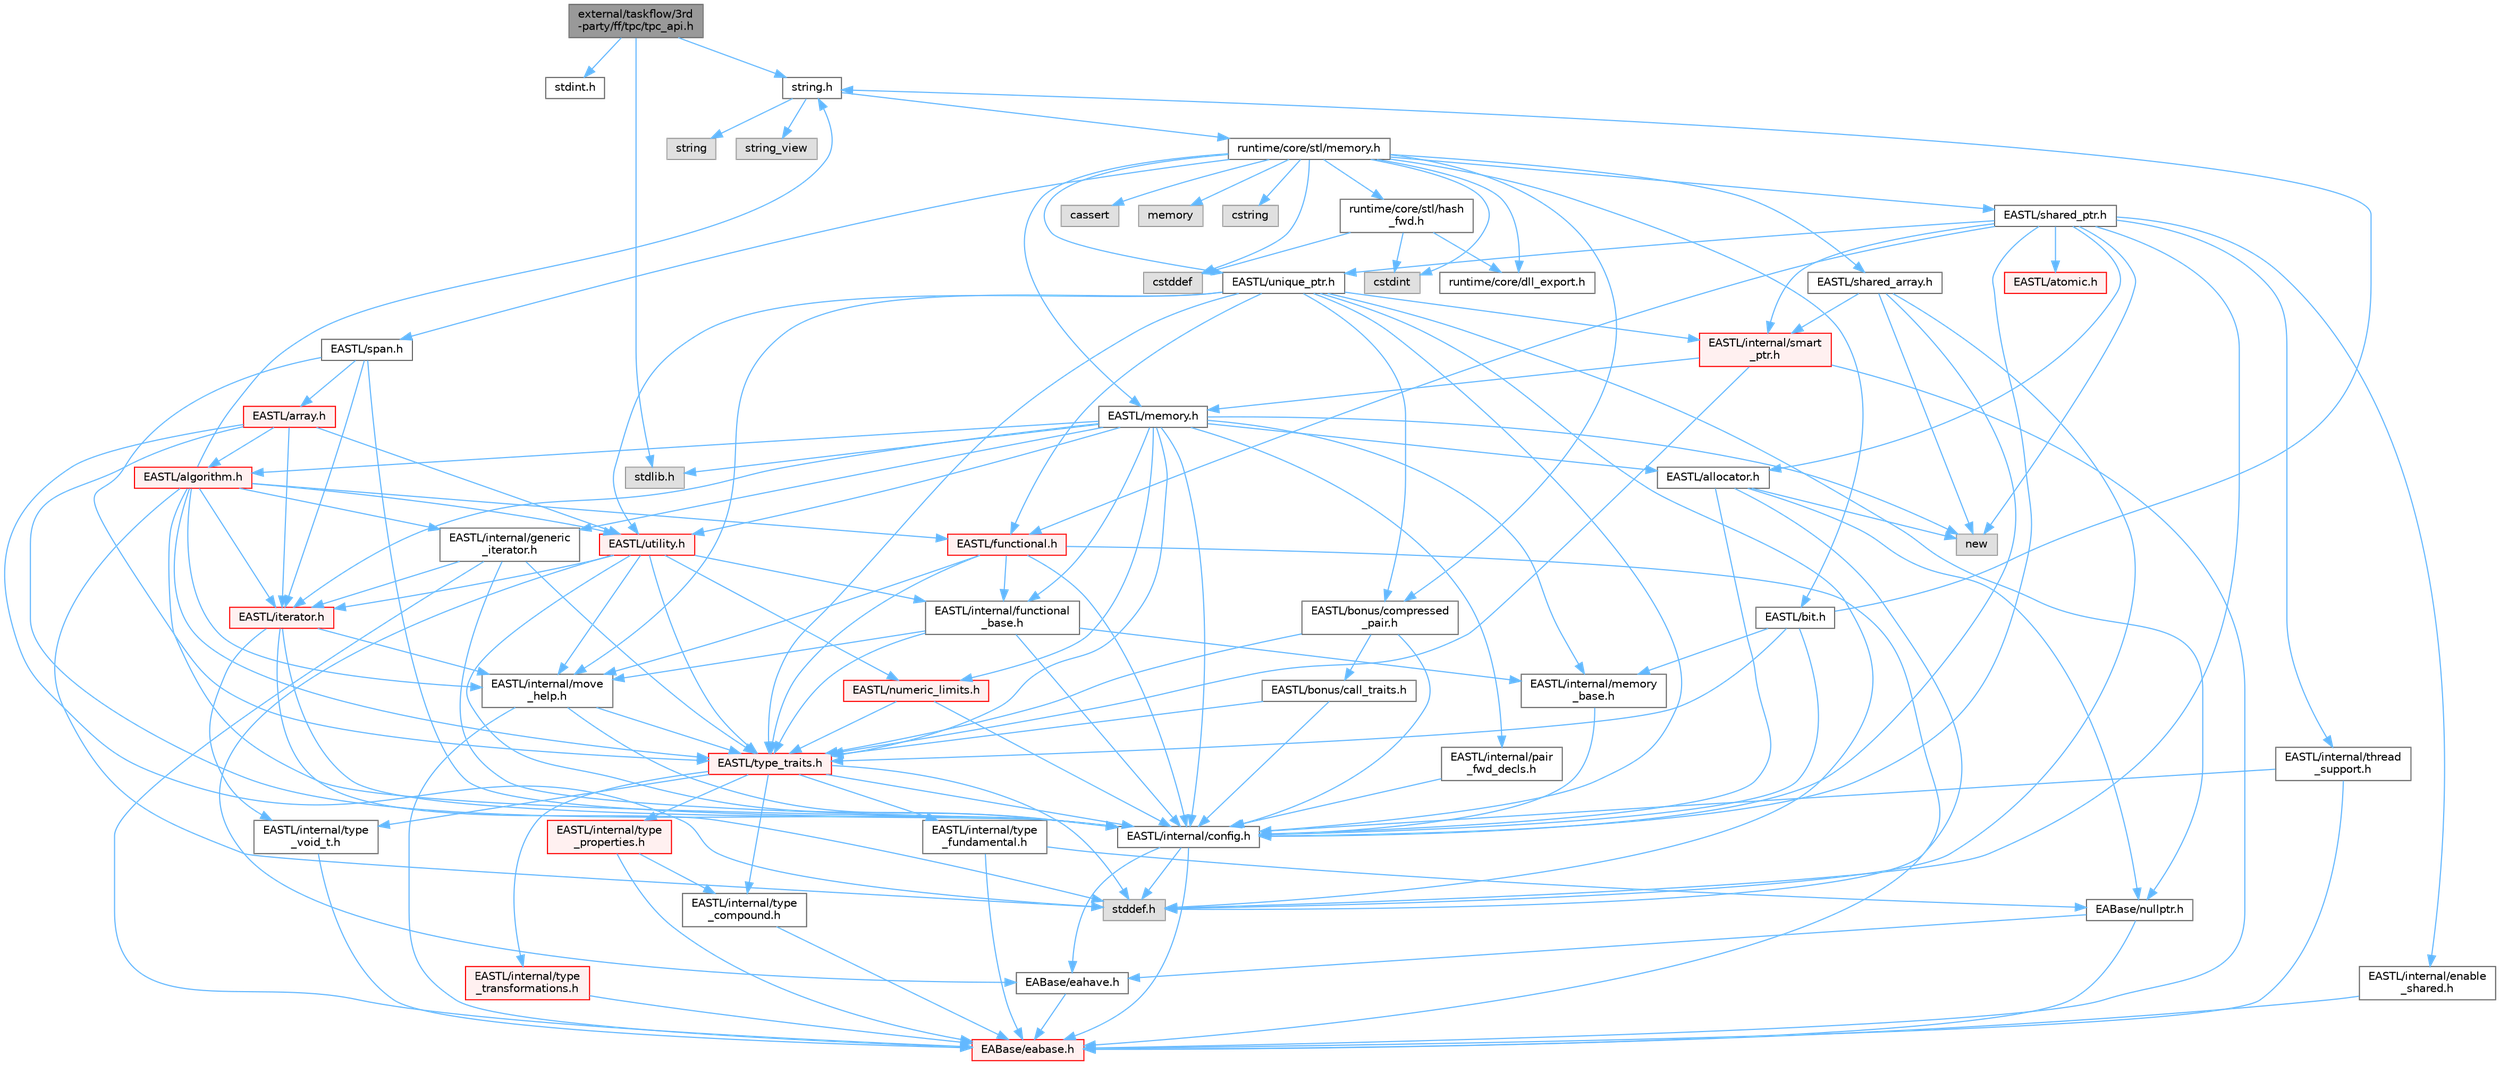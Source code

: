 digraph "external/taskflow/3rd-party/ff/tpc/tpc_api.h"
{
 // LATEX_PDF_SIZE
  bgcolor="transparent";
  edge [fontname=Helvetica,fontsize=10,labelfontname=Helvetica,labelfontsize=10];
  node [fontname=Helvetica,fontsize=10,shape=box,height=0.2,width=0.4];
  Node1 [id="Node000001",label="external/taskflow/3rd\l-party/ff/tpc/tpc_api.h",height=0.2,width=0.4,color="gray40", fillcolor="grey60", style="filled", fontcolor="black",tooltip="ThreadPoolComposer API for hardware threadpool integration. Low-level API to interface hardware accel..."];
  Node1 -> Node2 [id="edge1_Node000001_Node000002",color="steelblue1",style="solid",tooltip=" "];
  Node2 [id="Node000002",label="stdint.h",height=0.2,width=0.4,color="grey40", fillcolor="white", style="filled",URL="$stdint_8h.html",tooltip=" "];
  Node1 -> Node3 [id="edge2_Node000001_Node000003",color="steelblue1",style="solid",tooltip=" "];
  Node3 [id="Node000003",label="stdlib.h",height=0.2,width=0.4,color="grey60", fillcolor="#E0E0E0", style="filled",tooltip=" "];
  Node1 -> Node4 [id="edge3_Node000001_Node000004",color="steelblue1",style="solid",tooltip=" "];
  Node4 [id="Node000004",label="string.h",height=0.2,width=0.4,color="grey40", fillcolor="white", style="filled",URL="$string_8h.html",tooltip=" "];
  Node4 -> Node5 [id="edge4_Node000004_Node000005",color="steelblue1",style="solid",tooltip=" "];
  Node5 [id="Node000005",label="string",height=0.2,width=0.4,color="grey60", fillcolor="#E0E0E0", style="filled",tooltip=" "];
  Node4 -> Node6 [id="edge5_Node000004_Node000006",color="steelblue1",style="solid",tooltip=" "];
  Node6 [id="Node000006",label="string_view",height=0.2,width=0.4,color="grey60", fillcolor="#E0E0E0", style="filled",tooltip=" "];
  Node4 -> Node7 [id="edge6_Node000004_Node000007",color="steelblue1",style="solid",tooltip=" "];
  Node7 [id="Node000007",label="runtime/core/stl/memory.h",height=0.2,width=0.4,color="grey40", fillcolor="white", style="filled",URL="$runtime_2core_2stl_2memory_8h.html",tooltip=" "];
  Node7 -> Node8 [id="edge7_Node000007_Node000008",color="steelblue1",style="solid",tooltip=" "];
  Node8 [id="Node000008",label="cstddef",height=0.2,width=0.4,color="grey60", fillcolor="#E0E0E0", style="filled",tooltip=" "];
  Node7 -> Node9 [id="edge8_Node000007_Node000009",color="steelblue1",style="solid",tooltip=" "];
  Node9 [id="Node000009",label="cstdint",height=0.2,width=0.4,color="grey60", fillcolor="#E0E0E0", style="filled",tooltip=" "];
  Node7 -> Node10 [id="edge9_Node000007_Node000010",color="steelblue1",style="solid",tooltip=" "];
  Node10 [id="Node000010",label="cassert",height=0.2,width=0.4,color="grey60", fillcolor="#E0E0E0", style="filled",tooltip=" "];
  Node7 -> Node11 [id="edge10_Node000007_Node000011",color="steelblue1",style="solid",tooltip=" "];
  Node11 [id="Node000011",label="memory",height=0.2,width=0.4,color="grey60", fillcolor="#E0E0E0", style="filled",tooltip=" "];
  Node7 -> Node12 [id="edge11_Node000007_Node000012",color="steelblue1",style="solid",tooltip=" "];
  Node12 [id="Node000012",label="cstring",height=0.2,width=0.4,color="grey60", fillcolor="#E0E0E0", style="filled",tooltip=" "];
  Node7 -> Node13 [id="edge12_Node000007_Node000013",color="steelblue1",style="solid",tooltip=" "];
  Node13 [id="Node000013",label="EASTL/bit.h",height=0.2,width=0.4,color="grey40", fillcolor="white", style="filled",URL="$bit_8h.html",tooltip=" "];
  Node13 -> Node14 [id="edge13_Node000013_Node000014",color="steelblue1",style="solid",tooltip=" "];
  Node14 [id="Node000014",label="EASTL/internal/config.h",height=0.2,width=0.4,color="grey40", fillcolor="white", style="filled",URL="$runtime_2_e_a_s_t_l_2include_2_e_a_s_t_l_2internal_2config_8h.html",tooltip=" "];
  Node14 -> Node15 [id="edge14_Node000014_Node000015",color="steelblue1",style="solid",tooltip=" "];
  Node15 [id="Node000015",label="EABase/eabase.h",height=0.2,width=0.4,color="red", fillcolor="#FFF0F0", style="filled",URL="$eabase_8h.html",tooltip=" "];
  Node14 -> Node21 [id="edge15_Node000014_Node000021",color="steelblue1",style="solid",tooltip=" "];
  Node21 [id="Node000021",label="EABase/eahave.h",height=0.2,width=0.4,color="grey40", fillcolor="white", style="filled",URL="$eahave_8h.html",tooltip=" "];
  Node21 -> Node15 [id="edge16_Node000021_Node000015",color="steelblue1",style="solid",tooltip=" "];
  Node14 -> Node22 [id="edge17_Node000014_Node000022",color="steelblue1",style="solid",tooltip=" "];
  Node22 [id="Node000022",label="stddef.h",height=0.2,width=0.4,color="grey60", fillcolor="#E0E0E0", style="filled",tooltip=" "];
  Node13 -> Node23 [id="edge18_Node000013_Node000023",color="steelblue1",style="solid",tooltip=" "];
  Node23 [id="Node000023",label="EASTL/internal/memory\l_base.h",height=0.2,width=0.4,color="grey40", fillcolor="white", style="filled",URL="$memory__base_8h.html",tooltip=" "];
  Node23 -> Node14 [id="edge19_Node000023_Node000014",color="steelblue1",style="solid",tooltip=" "];
  Node13 -> Node24 [id="edge20_Node000013_Node000024",color="steelblue1",style="solid",tooltip=" "];
  Node24 [id="Node000024",label="EASTL/type_traits.h",height=0.2,width=0.4,color="red", fillcolor="#FFF0F0", style="filled",URL="$_e_a_s_t_l_2include_2_e_a_s_t_l_2type__traits_8h.html",tooltip=" "];
  Node24 -> Node14 [id="edge21_Node000024_Node000014",color="steelblue1",style="solid",tooltip=" "];
  Node24 -> Node22 [id="edge22_Node000024_Node000022",color="steelblue1",style="solid",tooltip=" "];
  Node24 -> Node25 [id="edge23_Node000024_Node000025",color="steelblue1",style="solid",tooltip=" "];
  Node25 [id="Node000025",label="EASTL/internal/type\l_fundamental.h",height=0.2,width=0.4,color="grey40", fillcolor="white", style="filled",URL="$type__fundamental_8h.html",tooltip=" "];
  Node25 -> Node15 [id="edge24_Node000025_Node000015",color="steelblue1",style="solid",tooltip=" "];
  Node25 -> Node26 [id="edge25_Node000025_Node000026",color="steelblue1",style="solid",tooltip=" "];
  Node26 [id="Node000026",label="EABase/nullptr.h",height=0.2,width=0.4,color="grey40", fillcolor="white", style="filled",URL="$nullptr_8h.html",tooltip=" "];
  Node26 -> Node15 [id="edge26_Node000026_Node000015",color="steelblue1",style="solid",tooltip=" "];
  Node26 -> Node21 [id="edge27_Node000026_Node000021",color="steelblue1",style="solid",tooltip=" "];
  Node24 -> Node27 [id="edge28_Node000024_Node000027",color="steelblue1",style="solid",tooltip=" "];
  Node27 [id="Node000027",label="EASTL/internal/type\l_transformations.h",height=0.2,width=0.4,color="red", fillcolor="#FFF0F0", style="filled",URL="$type__transformations_8h.html",tooltip=" "];
  Node27 -> Node15 [id="edge29_Node000027_Node000015",color="steelblue1",style="solid",tooltip=" "];
  Node24 -> Node29 [id="edge30_Node000024_Node000029",color="steelblue1",style="solid",tooltip=" "];
  Node29 [id="Node000029",label="EASTL/internal/type\l_void_t.h",height=0.2,width=0.4,color="grey40", fillcolor="white", style="filled",URL="$type__void__t_8h.html",tooltip=" "];
  Node29 -> Node15 [id="edge31_Node000029_Node000015",color="steelblue1",style="solid",tooltip=" "];
  Node24 -> Node30 [id="edge32_Node000024_Node000030",color="steelblue1",style="solid",tooltip=" "];
  Node30 [id="Node000030",label="EASTL/internal/type\l_properties.h",height=0.2,width=0.4,color="red", fillcolor="#FFF0F0", style="filled",URL="$type__properties_8h.html",tooltip=" "];
  Node30 -> Node15 [id="edge33_Node000030_Node000015",color="steelblue1",style="solid",tooltip=" "];
  Node30 -> Node31 [id="edge34_Node000030_Node000031",color="steelblue1",style="solid",tooltip=" "];
  Node31 [id="Node000031",label="EASTL/internal/type\l_compound.h",height=0.2,width=0.4,color="grey40", fillcolor="white", style="filled",URL="$type__compound_8h.html",tooltip=" "];
  Node31 -> Node15 [id="edge35_Node000031_Node000015",color="steelblue1",style="solid",tooltip=" "];
  Node24 -> Node31 [id="edge36_Node000024_Node000031",color="steelblue1",style="solid",tooltip=" "];
  Node13 -> Node4 [id="edge37_Node000013_Node000004",color="steelblue1",style="solid",tooltip=" "];
  Node7 -> Node34 [id="edge38_Node000007_Node000034",color="steelblue1",style="solid",tooltip=" "];
  Node34 [id="Node000034",label="EASTL/memory.h",height=0.2,width=0.4,color="grey40", fillcolor="white", style="filled",URL="$runtime_2_e_a_s_t_l_2include_2_e_a_s_t_l_2memory_8h.html",tooltip=" "];
  Node34 -> Node14 [id="edge39_Node000034_Node000014",color="steelblue1",style="solid",tooltip=" "];
  Node34 -> Node23 [id="edge40_Node000034_Node000023",color="steelblue1",style="solid",tooltip=" "];
  Node34 -> Node35 [id="edge41_Node000034_Node000035",color="steelblue1",style="solid",tooltip=" "];
  Node35 [id="Node000035",label="EASTL/internal/generic\l_iterator.h",height=0.2,width=0.4,color="grey40", fillcolor="white", style="filled",URL="$generic__iterator_8h.html",tooltip=" "];
  Node35 -> Node15 [id="edge42_Node000035_Node000015",color="steelblue1",style="solid",tooltip=" "];
  Node35 -> Node14 [id="edge43_Node000035_Node000014",color="steelblue1",style="solid",tooltip=" "];
  Node35 -> Node36 [id="edge44_Node000035_Node000036",color="steelblue1",style="solid",tooltip=" "];
  Node36 [id="Node000036",label="EASTL/iterator.h",height=0.2,width=0.4,color="red", fillcolor="#FFF0F0", style="filled",URL="$_e_a_s_t_l_2include_2_e_a_s_t_l_2iterator_8h.html",tooltip=" "];
  Node36 -> Node14 [id="edge45_Node000036_Node000014",color="steelblue1",style="solid",tooltip=" "];
  Node36 -> Node37 [id="edge46_Node000036_Node000037",color="steelblue1",style="solid",tooltip=" "];
  Node37 [id="Node000037",label="EASTL/internal/move\l_help.h",height=0.2,width=0.4,color="grey40", fillcolor="white", style="filled",URL="$move__help_8h.html",tooltip=" "];
  Node37 -> Node15 [id="edge47_Node000037_Node000015",color="steelblue1",style="solid",tooltip=" "];
  Node37 -> Node14 [id="edge48_Node000037_Node000014",color="steelblue1",style="solid",tooltip=" "];
  Node37 -> Node24 [id="edge49_Node000037_Node000024",color="steelblue1",style="solid",tooltip=" "];
  Node36 -> Node29 [id="edge50_Node000036_Node000029",color="steelblue1",style="solid",tooltip=" "];
  Node36 -> Node22 [id="edge51_Node000036_Node000022",color="steelblue1",style="solid",tooltip=" "];
  Node35 -> Node24 [id="edge52_Node000035_Node000024",color="steelblue1",style="solid",tooltip=" "];
  Node34 -> Node39 [id="edge53_Node000034_Node000039",color="steelblue1",style="solid",tooltip=" "];
  Node39 [id="Node000039",label="EASTL/internal/pair\l_fwd_decls.h",height=0.2,width=0.4,color="grey40", fillcolor="white", style="filled",URL="$pair__fwd__decls_8h.html",tooltip=" "];
  Node39 -> Node14 [id="edge54_Node000039_Node000014",color="steelblue1",style="solid",tooltip=" "];
  Node34 -> Node40 [id="edge55_Node000034_Node000040",color="steelblue1",style="solid",tooltip=" "];
  Node40 [id="Node000040",label="EASTL/internal/functional\l_base.h",height=0.2,width=0.4,color="grey40", fillcolor="white", style="filled",URL="$functional__base_8h.html",tooltip=" "];
  Node40 -> Node14 [id="edge56_Node000040_Node000014",color="steelblue1",style="solid",tooltip=" "];
  Node40 -> Node23 [id="edge57_Node000040_Node000023",color="steelblue1",style="solid",tooltip=" "];
  Node40 -> Node37 [id="edge58_Node000040_Node000037",color="steelblue1",style="solid",tooltip=" "];
  Node40 -> Node24 [id="edge59_Node000040_Node000024",color="steelblue1",style="solid",tooltip=" "];
  Node34 -> Node41 [id="edge60_Node000034_Node000041",color="steelblue1",style="solid",tooltip=" "];
  Node41 [id="Node000041",label="EASTL/algorithm.h",height=0.2,width=0.4,color="red", fillcolor="#FFF0F0", style="filled",URL="$_e_a_s_t_l_2include_2_e_a_s_t_l_2algorithm_8h.html",tooltip=" "];
  Node41 -> Node14 [id="edge61_Node000041_Node000014",color="steelblue1",style="solid",tooltip=" "];
  Node41 -> Node24 [id="edge62_Node000041_Node000024",color="steelblue1",style="solid",tooltip=" "];
  Node41 -> Node37 [id="edge63_Node000041_Node000037",color="steelblue1",style="solid",tooltip=" "];
  Node41 -> Node36 [id="edge64_Node000041_Node000036",color="steelblue1",style="solid",tooltip=" "];
  Node41 -> Node44 [id="edge65_Node000041_Node000044",color="steelblue1",style="solid",tooltip=" "];
  Node44 [id="Node000044",label="EASTL/functional.h",height=0.2,width=0.4,color="red", fillcolor="#FFF0F0", style="filled",URL="$_e_a_s_t_l_2include_2_e_a_s_t_l_2functional_8h.html",tooltip=" "];
  Node44 -> Node15 [id="edge66_Node000044_Node000015",color="steelblue1",style="solid",tooltip=" "];
  Node44 -> Node14 [id="edge67_Node000044_Node000014",color="steelblue1",style="solid",tooltip=" "];
  Node44 -> Node37 [id="edge68_Node000044_Node000037",color="steelblue1",style="solid",tooltip=" "];
  Node44 -> Node24 [id="edge69_Node000044_Node000024",color="steelblue1",style="solid",tooltip=" "];
  Node44 -> Node40 [id="edge70_Node000044_Node000040",color="steelblue1",style="solid",tooltip=" "];
  Node41 -> Node51 [id="edge71_Node000041_Node000051",color="steelblue1",style="solid",tooltip=" "];
  Node51 [id="Node000051",label="EASTL/utility.h",height=0.2,width=0.4,color="red", fillcolor="#FFF0F0", style="filled",URL="$runtime_2_e_a_s_t_l_2include_2_e_a_s_t_l_2utility_8h.html",tooltip=" "];
  Node51 -> Node14 [id="edge72_Node000051_Node000014",color="steelblue1",style="solid",tooltip=" "];
  Node51 -> Node24 [id="edge73_Node000051_Node000024",color="steelblue1",style="solid",tooltip=" "];
  Node51 -> Node36 [id="edge74_Node000051_Node000036",color="steelblue1",style="solid",tooltip=" "];
  Node51 -> Node52 [id="edge75_Node000051_Node000052",color="steelblue1",style="solid",tooltip=" "];
  Node52 [id="Node000052",label="EASTL/numeric_limits.h",height=0.2,width=0.4,color="red", fillcolor="#FFF0F0", style="filled",URL="$numeric__limits_8h.html",tooltip=" "];
  Node52 -> Node14 [id="edge76_Node000052_Node000014",color="steelblue1",style="solid",tooltip=" "];
  Node52 -> Node24 [id="edge77_Node000052_Node000024",color="steelblue1",style="solid",tooltip=" "];
  Node51 -> Node40 [id="edge78_Node000051_Node000040",color="steelblue1",style="solid",tooltip=" "];
  Node51 -> Node37 [id="edge79_Node000051_Node000037",color="steelblue1",style="solid",tooltip=" "];
  Node51 -> Node21 [id="edge80_Node000051_Node000021",color="steelblue1",style="solid",tooltip=" "];
  Node41 -> Node35 [id="edge81_Node000041_Node000035",color="steelblue1",style="solid",tooltip=" "];
  Node41 -> Node22 [id="edge82_Node000041_Node000022",color="steelblue1",style="solid",tooltip=" "];
  Node41 -> Node4 [id="edge83_Node000041_Node000004",color="steelblue1",style="solid",tooltip=" "];
  Node34 -> Node24 [id="edge84_Node000034_Node000024",color="steelblue1",style="solid",tooltip=" "];
  Node34 -> Node48 [id="edge85_Node000034_Node000048",color="steelblue1",style="solid",tooltip=" "];
  Node48 [id="Node000048",label="EASTL/allocator.h",height=0.2,width=0.4,color="grey40", fillcolor="white", style="filled",URL="$runtime_2_e_a_s_t_l_2include_2_e_a_s_t_l_2allocator_8h.html",tooltip=" "];
  Node48 -> Node14 [id="edge86_Node000048_Node000014",color="steelblue1",style="solid",tooltip=" "];
  Node48 -> Node26 [id="edge87_Node000048_Node000026",color="steelblue1",style="solid",tooltip=" "];
  Node48 -> Node22 [id="edge88_Node000048_Node000022",color="steelblue1",style="solid",tooltip=" "];
  Node48 -> Node49 [id="edge89_Node000048_Node000049",color="steelblue1",style="solid",tooltip=" "];
  Node49 [id="Node000049",label="new",height=0.2,width=0.4,color="grey60", fillcolor="#E0E0E0", style="filled",tooltip=" "];
  Node34 -> Node36 [id="edge90_Node000034_Node000036",color="steelblue1",style="solid",tooltip=" "];
  Node34 -> Node51 [id="edge91_Node000034_Node000051",color="steelblue1",style="solid",tooltip=" "];
  Node34 -> Node52 [id="edge92_Node000034_Node000052",color="steelblue1",style="solid",tooltip=" "];
  Node34 -> Node3 [id="edge93_Node000034_Node000003",color="steelblue1",style="solid",tooltip=" "];
  Node34 -> Node49 [id="edge94_Node000034_Node000049",color="steelblue1",style="solid",tooltip=" "];
  Node7 -> Node61 [id="edge95_Node000007_Node000061",color="steelblue1",style="solid",tooltip=" "];
  Node61 [id="Node000061",label="EASTL/shared_array.h",height=0.2,width=0.4,color="grey40", fillcolor="white", style="filled",URL="$shared__array_8h.html",tooltip=" "];
  Node61 -> Node14 [id="edge96_Node000061_Node000014",color="steelblue1",style="solid",tooltip=" "];
  Node61 -> Node62 [id="edge97_Node000061_Node000062",color="steelblue1",style="solid",tooltip=" "];
  Node62 [id="Node000062",label="EASTL/internal/smart\l_ptr.h",height=0.2,width=0.4,color="red", fillcolor="#FFF0F0", style="filled",URL="$smart__ptr_8h.html",tooltip=" "];
  Node62 -> Node15 [id="edge98_Node000062_Node000015",color="steelblue1",style="solid",tooltip=" "];
  Node62 -> Node34 [id="edge99_Node000062_Node000034",color="steelblue1",style="solid",tooltip=" "];
  Node62 -> Node24 [id="edge100_Node000062_Node000024",color="steelblue1",style="solid",tooltip=" "];
  Node61 -> Node49 [id="edge101_Node000061_Node000049",color="steelblue1",style="solid",tooltip=" "];
  Node61 -> Node22 [id="edge102_Node000061_Node000022",color="steelblue1",style="solid",tooltip=" "];
  Node7 -> Node64 [id="edge103_Node000007_Node000064",color="steelblue1",style="solid",tooltip=" "];
  Node64 [id="Node000064",label="EASTL/unique_ptr.h",height=0.2,width=0.4,color="grey40", fillcolor="white", style="filled",URL="$unique__ptr_8h.html",tooltip=" "];
  Node64 -> Node26 [id="edge104_Node000064_Node000026",color="steelblue1",style="solid",tooltip=" "];
  Node64 -> Node65 [id="edge105_Node000064_Node000065",color="steelblue1",style="solid",tooltip=" "];
  Node65 [id="Node000065",label="EASTL/bonus/compressed\l_pair.h",height=0.2,width=0.4,color="grey40", fillcolor="white", style="filled",URL="$compressed__pair_8h.html",tooltip=" "];
  Node65 -> Node14 [id="edge106_Node000065_Node000014",color="steelblue1",style="solid",tooltip=" "];
  Node65 -> Node24 [id="edge107_Node000065_Node000024",color="steelblue1",style="solid",tooltip=" "];
  Node65 -> Node66 [id="edge108_Node000065_Node000066",color="steelblue1",style="solid",tooltip=" "];
  Node66 [id="Node000066",label="EASTL/bonus/call_traits.h",height=0.2,width=0.4,color="grey40", fillcolor="white", style="filled",URL="$call__traits_8h.html",tooltip=" "];
  Node66 -> Node14 [id="edge109_Node000066_Node000014",color="steelblue1",style="solid",tooltip=" "];
  Node66 -> Node24 [id="edge110_Node000066_Node000024",color="steelblue1",style="solid",tooltip=" "];
  Node64 -> Node44 [id="edge111_Node000064_Node000044",color="steelblue1",style="solid",tooltip=" "];
  Node64 -> Node14 [id="edge112_Node000064_Node000014",color="steelblue1",style="solid",tooltip=" "];
  Node64 -> Node37 [id="edge113_Node000064_Node000037",color="steelblue1",style="solid",tooltip=" "];
  Node64 -> Node62 [id="edge114_Node000064_Node000062",color="steelblue1",style="solid",tooltip=" "];
  Node64 -> Node24 [id="edge115_Node000064_Node000024",color="steelblue1",style="solid",tooltip=" "];
  Node64 -> Node51 [id="edge116_Node000064_Node000051",color="steelblue1",style="solid",tooltip=" "];
  Node64 -> Node22 [id="edge117_Node000064_Node000022",color="steelblue1",style="solid",tooltip=" "];
  Node7 -> Node67 [id="edge118_Node000007_Node000067",color="steelblue1",style="solid",tooltip=" "];
  Node67 [id="Node000067",label="EASTL/shared_ptr.h",height=0.2,width=0.4,color="grey40", fillcolor="white", style="filled",URL="$shared__ptr_8h.html",tooltip=" "];
  Node67 -> Node14 [id="edge119_Node000067_Node000014",color="steelblue1",style="solid",tooltip=" "];
  Node67 -> Node62 [id="edge120_Node000067_Node000062",color="steelblue1",style="solid",tooltip=" "];
  Node67 -> Node68 [id="edge121_Node000067_Node000068",color="steelblue1",style="solid",tooltip=" "];
  Node68 [id="Node000068",label="EASTL/internal/thread\l_support.h",height=0.2,width=0.4,color="grey40", fillcolor="white", style="filled",URL="$thread__support_8h.html",tooltip=" "];
  Node68 -> Node15 [id="edge122_Node000068_Node000015",color="steelblue1",style="solid",tooltip=" "];
  Node68 -> Node14 [id="edge123_Node000068_Node000014",color="steelblue1",style="solid",tooltip=" "];
  Node67 -> Node64 [id="edge124_Node000067_Node000064",color="steelblue1",style="solid",tooltip=" "];
  Node67 -> Node44 [id="edge125_Node000067_Node000044",color="steelblue1",style="solid",tooltip=" "];
  Node67 -> Node48 [id="edge126_Node000067_Node000048",color="steelblue1",style="solid",tooltip=" "];
  Node67 -> Node69 [id="edge127_Node000067_Node000069",color="steelblue1",style="solid",tooltip=" "];
  Node69 [id="Node000069",label="EASTL/atomic.h",height=0.2,width=0.4,color="red", fillcolor="#FFF0F0", style="filled",URL="$runtime_2_e_a_s_t_l_2include_2_e_a_s_t_l_2atomic_8h.html",tooltip=" "];
  Node67 -> Node49 [id="edge128_Node000067_Node000049",color="steelblue1",style="solid",tooltip=" "];
  Node67 -> Node22 [id="edge129_Node000067_Node000022",color="steelblue1",style="solid",tooltip=" "];
  Node67 -> Node146 [id="edge130_Node000067_Node000146",color="steelblue1",style="solid",tooltip=" "];
  Node146 [id="Node000146",label="EASTL/internal/enable\l_shared.h",height=0.2,width=0.4,color="grey40", fillcolor="white", style="filled",URL="$enable__shared_8h.html",tooltip=" "];
  Node146 -> Node15 [id="edge131_Node000146_Node000015",color="steelblue1",style="solid",tooltip=" "];
  Node7 -> Node147 [id="edge132_Node000007_Node000147",color="steelblue1",style="solid",tooltip=" "];
  Node147 [id="Node000147",label="EASTL/span.h",height=0.2,width=0.4,color="grey40", fillcolor="white", style="filled",URL="$span_8h.html",tooltip=" "];
  Node147 -> Node14 [id="edge133_Node000147_Node000014",color="steelblue1",style="solid",tooltip=" "];
  Node147 -> Node24 [id="edge134_Node000147_Node000024",color="steelblue1",style="solid",tooltip=" "];
  Node147 -> Node36 [id="edge135_Node000147_Node000036",color="steelblue1",style="solid",tooltip=" "];
  Node147 -> Node148 [id="edge136_Node000147_Node000148",color="steelblue1",style="solid",tooltip=" "];
  Node148 [id="Node000148",label="EASTL/array.h",height=0.2,width=0.4,color="red", fillcolor="#FFF0F0", style="filled",URL="$runtime_2_e_a_s_t_l_2include_2_e_a_s_t_l_2array_8h.html",tooltip=" "];
  Node148 -> Node14 [id="edge137_Node000148_Node000014",color="steelblue1",style="solid",tooltip=" "];
  Node148 -> Node36 [id="edge138_Node000148_Node000036",color="steelblue1",style="solid",tooltip=" "];
  Node148 -> Node41 [id="edge139_Node000148_Node000041",color="steelblue1",style="solid",tooltip=" "];
  Node148 -> Node51 [id="edge140_Node000148_Node000051",color="steelblue1",style="solid",tooltip=" "];
  Node148 -> Node22 [id="edge141_Node000148_Node000022",color="steelblue1",style="solid",tooltip=" "];
  Node7 -> Node65 [id="edge142_Node000007_Node000065",color="steelblue1",style="solid",tooltip=" "];
  Node7 -> Node150 [id="edge143_Node000007_Node000150",color="steelblue1",style="solid",tooltip=" "];
  Node150 [id="Node000150",label="runtime/core/dll_export.h",height=0.2,width=0.4,color="grey40", fillcolor="white", style="filled",URL="$dll__export_8h.html",tooltip=" "];
  Node7 -> Node151 [id="edge144_Node000007_Node000151",color="steelblue1",style="solid",tooltip=" "];
  Node151 [id="Node000151",label="runtime/core/stl/hash\l_fwd.h",height=0.2,width=0.4,color="grey40", fillcolor="white", style="filled",URL="$hash__fwd_8h.html",tooltip=" "];
  Node151 -> Node8 [id="edge145_Node000151_Node000008",color="steelblue1",style="solid",tooltip=" "];
  Node151 -> Node9 [id="edge146_Node000151_Node000009",color="steelblue1",style="solid",tooltip=" "];
  Node151 -> Node150 [id="edge147_Node000151_Node000150",color="steelblue1",style="solid",tooltip=" "];
}
